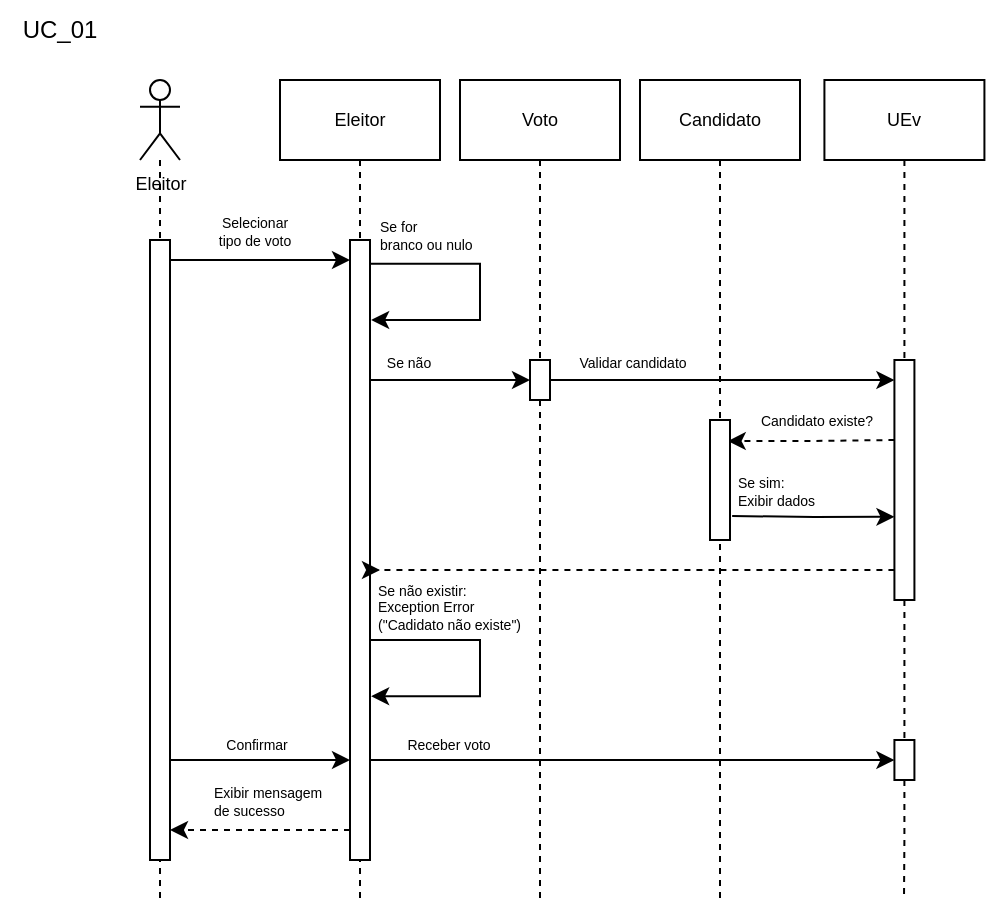 <mxfile version="28.2.8">
  <diagram name="Página-1" id="TmtqT-8mbexbhlbY3YPu">
    <mxGraphModel dx="983" dy="536" grid="1" gridSize="10" guides="1" tooltips="1" connect="1" arrows="1" fold="1" page="1" pageScale="1" pageWidth="827" pageHeight="1169" math="0" shadow="0">
      <root>
        <mxCell id="0" />
        <mxCell id="1" parent="0" />
        <mxCell id="fqWVMnZXrcxKra8IxSqk-1" style="edgeStyle=orthogonalEdgeStyle;rounded=0;orthogonalLoop=1;jettySize=auto;html=1;endArrow=none;endFill=0;dashed=1;fontSize=9;" edge="1" parent="1" source="fqWVMnZXrcxKra8IxSqk-2">
          <mxGeometry relative="1" as="geometry">
            <mxPoint x="80" y="450" as="targetPoint" />
          </mxGeometry>
        </mxCell>
        <mxCell id="fqWVMnZXrcxKra8IxSqk-2" value="Eleitor" style="shape=umlActor;verticalLabelPosition=bottom;verticalAlign=top;html=1;outlineConnect=0;fontSize=9;" vertex="1" parent="1">
          <mxGeometry x="70" y="40" width="20" height="40" as="geometry" />
        </mxCell>
        <mxCell id="fqWVMnZXrcxKra8IxSqk-3" style="edgeStyle=orthogonalEdgeStyle;rounded=0;orthogonalLoop=1;jettySize=auto;html=1;entryX=0;entryY=0.5;entryDx=0;entryDy=0;fontSize=7;" edge="1" parent="1">
          <mxGeometry relative="1" as="geometry">
            <mxPoint x="85" y="130" as="sourcePoint" />
            <mxPoint x="175" y="130" as="targetPoint" />
          </mxGeometry>
        </mxCell>
        <mxCell id="fqWVMnZXrcxKra8IxSqk-48" style="edgeStyle=orthogonalEdgeStyle;rounded=0;orthogonalLoop=1;jettySize=auto;html=1;entryX=0;entryY=0.5;entryDx=0;entryDy=0;" edge="1" parent="1">
          <mxGeometry relative="1" as="geometry">
            <mxPoint x="85" y="380.0" as="sourcePoint" />
            <mxPoint x="175" y="380.0" as="targetPoint" />
          </mxGeometry>
        </mxCell>
        <mxCell id="fqWVMnZXrcxKra8IxSqk-4" value="" style="rounded=0;whiteSpace=wrap;html=1;fontSize=7;" vertex="1" parent="1">
          <mxGeometry x="75" y="120" width="10" height="310" as="geometry" />
        </mxCell>
        <mxCell id="fqWVMnZXrcxKra8IxSqk-5" style="edgeStyle=orthogonalEdgeStyle;rounded=0;orthogonalLoop=1;jettySize=auto;html=1;dashed=1;endArrow=none;endFill=0;fontSize=9;" edge="1" parent="1" source="fqWVMnZXrcxKra8IxSqk-6">
          <mxGeometry relative="1" as="geometry">
            <mxPoint x="180" y="450" as="targetPoint" />
          </mxGeometry>
        </mxCell>
        <mxCell id="fqWVMnZXrcxKra8IxSqk-6" value="Eleitor" style="rounded=0;whiteSpace=wrap;html=1;fontSize=9;" vertex="1" parent="1">
          <mxGeometry x="140" y="40" width="80" height="40" as="geometry" />
        </mxCell>
        <mxCell id="fqWVMnZXrcxKra8IxSqk-7" style="edgeStyle=orthogonalEdgeStyle;rounded=0;orthogonalLoop=1;jettySize=auto;html=1;dashed=1;endArrow=none;endFill=0;fontSize=7;" edge="1" parent="1" source="fqWVMnZXrcxKra8IxSqk-49">
          <mxGeometry relative="1" as="geometry">
            <mxPoint x="452" y="450" as="targetPoint" />
            <Array as="points" />
          </mxGeometry>
        </mxCell>
        <mxCell id="fqWVMnZXrcxKra8IxSqk-8" value="UEv" style="rounded=0;whiteSpace=wrap;html=1;fontSize=9;" vertex="1" parent="1">
          <mxGeometry x="412.21" y="40" width="80" height="40" as="geometry" />
        </mxCell>
        <mxCell id="fqWVMnZXrcxKra8IxSqk-31" style="edgeStyle=orthogonalEdgeStyle;rounded=0;orthogonalLoop=1;jettySize=auto;html=1;entryX=0;entryY=0.5;entryDx=0;entryDy=0;fontSize=7;" edge="1" parent="1">
          <mxGeometry relative="1" as="geometry">
            <mxPoint x="185" y="190" as="sourcePoint" />
            <mxPoint x="265" y="190" as="targetPoint" />
          </mxGeometry>
        </mxCell>
        <mxCell id="fqWVMnZXrcxKra8IxSqk-51" style="edgeStyle=orthogonalEdgeStyle;rounded=0;orthogonalLoop=1;jettySize=auto;html=1;entryX=0;entryY=0.5;entryDx=0;entryDy=0;" edge="1" parent="1" source="fqWVMnZXrcxKra8IxSqk-13" target="fqWVMnZXrcxKra8IxSqk-49">
          <mxGeometry relative="1" as="geometry">
            <Array as="points">
              <mxPoint x="447" y="380" />
            </Array>
          </mxGeometry>
        </mxCell>
        <mxCell id="fqWVMnZXrcxKra8IxSqk-55" style="edgeStyle=orthogonalEdgeStyle;rounded=0;orthogonalLoop=1;jettySize=auto;html=1;entryX=1;entryY=0.5;entryDx=0;entryDy=0;dashed=1;" edge="1" parent="1">
          <mxGeometry relative="1" as="geometry">
            <mxPoint x="175" y="415.0" as="sourcePoint" />
            <mxPoint x="85" y="415.0" as="targetPoint" />
          </mxGeometry>
        </mxCell>
        <mxCell id="fqWVMnZXrcxKra8IxSqk-13" value="" style="rounded=0;whiteSpace=wrap;html=1;fontSize=7;" vertex="1" parent="1">
          <mxGeometry x="175" y="120" width="10" height="310" as="geometry" />
        </mxCell>
        <mxCell id="fqWVMnZXrcxKra8IxSqk-17" style="edgeStyle=orthogonalEdgeStyle;rounded=0;orthogonalLoop=1;jettySize=auto;html=1;entryX=1.057;entryY=0.617;entryDx=0;entryDy=0;entryPerimeter=0;fontSize=7;" edge="1" parent="1">
          <mxGeometry relative="1" as="geometry">
            <mxPoint x="185" y="131.89" as="sourcePoint" />
            <mxPoint x="185.57" y="159.97" as="targetPoint" />
            <Array as="points">
              <mxPoint x="240" y="131.89" />
              <mxPoint x="240" y="159.89" />
            </Array>
          </mxGeometry>
        </mxCell>
        <mxCell id="fqWVMnZXrcxKra8IxSqk-21" value="UC_01" style="text;html=1;whiteSpace=wrap;strokeColor=none;fillColor=none;align=center;verticalAlign=middle;rounded=0;" vertex="1" parent="1">
          <mxGeometry width="60" height="30" as="geometry" />
        </mxCell>
        <mxCell id="fqWVMnZXrcxKra8IxSqk-24" style="edgeStyle=orthogonalEdgeStyle;rounded=0;orthogonalLoop=1;jettySize=auto;html=1;dashed=1;endArrow=none;endFill=0;fontSize=7;" edge="1" parent="1" source="fqWVMnZXrcxKra8IxSqk-28">
          <mxGeometry relative="1" as="geometry">
            <mxPoint x="270" y="450" as="targetPoint" />
          </mxGeometry>
        </mxCell>
        <mxCell id="fqWVMnZXrcxKra8IxSqk-22" value="Voto" style="rounded=0;whiteSpace=wrap;html=1;fontSize=9;" vertex="1" parent="1">
          <mxGeometry x="230" y="40" width="80" height="40" as="geometry" />
        </mxCell>
        <mxCell id="fqWVMnZXrcxKra8IxSqk-25" style="edgeStyle=orthogonalEdgeStyle;rounded=0;orthogonalLoop=1;jettySize=auto;html=1;dashed=1;endArrow=none;endFill=0;fontSize=7;" edge="1" parent="1">
          <mxGeometry relative="1" as="geometry">
            <mxPoint x="360" y="450" as="targetPoint" />
            <mxPoint x="360" y="260" as="sourcePoint" />
          </mxGeometry>
        </mxCell>
        <mxCell id="fqWVMnZXrcxKra8IxSqk-23" value="Candidato" style="rounded=0;whiteSpace=wrap;html=1;fontSize=9;" vertex="1" parent="1">
          <mxGeometry x="320" y="40" width="80" height="40" as="geometry" />
        </mxCell>
        <mxCell id="fqWVMnZXrcxKra8IxSqk-26" value="Selecionar&lt;div&gt;tipo de voto&lt;/div&gt;" style="edgeLabel;html=1;align=center;verticalAlign=middle;resizable=0;points=[];fontSize=7;" vertex="1" connectable="0" parent="1">
          <mxGeometry x="126" y="118" as="geometry">
            <mxPoint x="1" y="-2" as="offset" />
          </mxGeometry>
        </mxCell>
        <mxCell id="fqWVMnZXrcxKra8IxSqk-27" value="Se for&lt;div&gt;branco ou nulo&lt;/div&gt;" style="edgeLabel;html=1;align=left;verticalAlign=middle;resizable=0;points=[];fontSize=7;" vertex="1" connectable="0" parent="1">
          <mxGeometry x="187" y="120" as="geometry">
            <mxPoint x="1" y="-2" as="offset" />
          </mxGeometry>
        </mxCell>
        <mxCell id="fqWVMnZXrcxKra8IxSqk-29" value="" style="edgeStyle=orthogonalEdgeStyle;rounded=0;orthogonalLoop=1;jettySize=auto;html=1;dashed=1;endArrow=none;endFill=0;" edge="1" parent="1" source="fqWVMnZXrcxKra8IxSqk-22" target="fqWVMnZXrcxKra8IxSqk-28">
          <mxGeometry relative="1" as="geometry">
            <mxPoint x="270" y="310" as="targetPoint" />
            <mxPoint x="270" y="80" as="sourcePoint" />
          </mxGeometry>
        </mxCell>
        <mxCell id="fqWVMnZXrcxKra8IxSqk-35" style="edgeStyle=orthogonalEdgeStyle;rounded=0;orthogonalLoop=1;jettySize=auto;html=1;entryX=0;entryY=0.5;entryDx=0;entryDy=0;fontSize=7;" edge="1" parent="1">
          <mxGeometry relative="1" as="geometry">
            <mxPoint x="275" y="190" as="sourcePoint" />
            <mxPoint x="447.21" y="190" as="targetPoint" />
          </mxGeometry>
        </mxCell>
        <mxCell id="fqWVMnZXrcxKra8IxSqk-28" value="" style="rounded=0;whiteSpace=wrap;html=1;fontSize=7;" vertex="1" parent="1">
          <mxGeometry x="265" y="180" width="10" height="20" as="geometry" />
        </mxCell>
        <mxCell id="fqWVMnZXrcxKra8IxSqk-32" value="Se não" style="edgeLabel;html=1;align=center;verticalAlign=middle;resizable=0;points=[];fontSize=7;" vertex="1" connectable="0" parent="1">
          <mxGeometry x="203" y="184" as="geometry">
            <mxPoint x="1" y="-2" as="offset" />
          </mxGeometry>
        </mxCell>
        <mxCell id="fqWVMnZXrcxKra8IxSqk-34" value="" style="edgeStyle=orthogonalEdgeStyle;rounded=0;orthogonalLoop=1;jettySize=auto;html=1;dashed=1;endArrow=none;endFill=0;fontSize=9;" edge="1" parent="1" source="fqWVMnZXrcxKra8IxSqk-8" target="fqWVMnZXrcxKra8IxSqk-14">
          <mxGeometry relative="1" as="geometry">
            <mxPoint x="453.68" y="310" as="targetPoint" />
            <Array as="points" />
            <mxPoint x="452" y="80" as="sourcePoint" />
          </mxGeometry>
        </mxCell>
        <mxCell id="fqWVMnZXrcxKra8IxSqk-45" style="edgeStyle=orthogonalEdgeStyle;rounded=0;orthogonalLoop=1;jettySize=auto;html=1;dashed=1;fontSize=7;" edge="1" parent="1">
          <mxGeometry relative="1" as="geometry">
            <mxPoint x="447.21" y="285" as="sourcePoint" />
            <mxPoint x="190" y="285" as="targetPoint" />
            <Array as="points">
              <mxPoint x="185" y="285" />
            </Array>
          </mxGeometry>
        </mxCell>
        <mxCell id="fqWVMnZXrcxKra8IxSqk-14" value="" style="rounded=0;whiteSpace=wrap;html=1;fontSize=7;" vertex="1" parent="1">
          <mxGeometry x="447.21" y="180" width="10" height="120" as="geometry" />
        </mxCell>
        <mxCell id="fqWVMnZXrcxKra8IxSqk-36" value="Validar candidato" style="edgeLabel;html=1;align=center;verticalAlign=middle;resizable=0;points=[];fontSize=7;" vertex="1" connectable="0" parent="1">
          <mxGeometry x="296" y="186" as="geometry">
            <mxPoint x="20" y="-4" as="offset" />
          </mxGeometry>
        </mxCell>
        <mxCell id="fqWVMnZXrcxKra8IxSqk-38" style="edgeStyle=orthogonalEdgeStyle;rounded=0;orthogonalLoop=1;jettySize=auto;html=1;entryX=0.886;entryY=0.111;entryDx=0;entryDy=0;entryPerimeter=0;dashed=1;fontSize=7;" edge="1" parent="1">
          <mxGeometry relative="1" as="geometry">
            <mxPoint x="447.21" y="220" as="sourcePoint" />
            <mxPoint x="363.86" y="220.55" as="targetPoint" />
          </mxGeometry>
        </mxCell>
        <mxCell id="fqWVMnZXrcxKra8IxSqk-39" value="Candidato existe?" style="edgeLabel;html=1;align=center;verticalAlign=middle;resizable=0;points=[];fontSize=7;" vertex="1" connectable="0" parent="1">
          <mxGeometry x="388" y="215" as="geometry">
            <mxPoint x="20" y="-4" as="offset" />
          </mxGeometry>
        </mxCell>
        <mxCell id="fqWVMnZXrcxKra8IxSqk-40" value="" style="edgeStyle=orthogonalEdgeStyle;rounded=0;orthogonalLoop=1;jettySize=auto;html=1;dashed=1;endArrow=none;endFill=0;" edge="1" parent="1" source="fqWVMnZXrcxKra8IxSqk-23" target="fqWVMnZXrcxKra8IxSqk-30">
          <mxGeometry relative="1" as="geometry">
            <mxPoint x="360" y="310" as="targetPoint" />
            <mxPoint x="360" y="80" as="sourcePoint" />
          </mxGeometry>
        </mxCell>
        <mxCell id="fqWVMnZXrcxKra8IxSqk-30" value="" style="rounded=0;whiteSpace=wrap;html=1;fontSize=7;" vertex="1" parent="1">
          <mxGeometry x="355" y="210" width="10" height="60" as="geometry" />
        </mxCell>
        <mxCell id="fqWVMnZXrcxKra8IxSqk-41" style="edgeStyle=orthogonalEdgeStyle;rounded=0;orthogonalLoop=1;jettySize=auto;html=1;entryX=-0.107;entryY=0.462;entryDx=0;entryDy=0;entryPerimeter=0;fontSize=7;" edge="1" parent="1">
          <mxGeometry relative="1" as="geometry">
            <mxPoint x="366.07" y="257.999" as="sourcePoint" />
            <mxPoint x="447.21" y="258.41" as="targetPoint" />
          </mxGeometry>
        </mxCell>
        <mxCell id="fqWVMnZXrcxKra8IxSqk-42" value="Se sim:&lt;div&gt;Exibir dados&lt;/div&gt;" style="edgeLabel;html=1;align=left;verticalAlign=middle;resizable=0;points=[];fontSize=7;" vertex="1" connectable="0" parent="1">
          <mxGeometry x="347.07" y="250" as="geometry">
            <mxPoint x="20" y="-4" as="offset" />
          </mxGeometry>
        </mxCell>
        <mxCell id="fqWVMnZXrcxKra8IxSqk-46" style="edgeStyle=orthogonalEdgeStyle;rounded=0;orthogonalLoop=1;jettySize=auto;html=1;entryX=1.057;entryY=0.617;entryDx=0;entryDy=0;entryPerimeter=0;fontSize=7;" edge="1" parent="1">
          <mxGeometry relative="1" as="geometry">
            <mxPoint x="185" y="320" as="sourcePoint" />
            <mxPoint x="185.57" y="348.08" as="targetPoint" />
            <Array as="points">
              <mxPoint x="240" y="320" />
              <mxPoint x="240" y="348" />
            </Array>
          </mxGeometry>
        </mxCell>
        <mxCell id="fqWVMnZXrcxKra8IxSqk-47" value="Se não existir:&lt;div&gt;Exception Error&lt;/div&gt;&lt;div&gt;(&quot;Cadidato não existe&quot;)&lt;/div&gt;" style="edgeLabel;html=1;align=left;verticalAlign=middle;resizable=0;points=[];fontSize=7;" vertex="1" connectable="0" parent="1">
          <mxGeometry x="186" y="306" as="geometry">
            <mxPoint x="1" y="-2" as="offset" />
          </mxGeometry>
        </mxCell>
        <mxCell id="fqWVMnZXrcxKra8IxSqk-50" value="" style="edgeStyle=orthogonalEdgeStyle;rounded=0;orthogonalLoop=1;jettySize=auto;html=1;dashed=1;endArrow=none;endFill=0;fontSize=7;" edge="1" parent="1" source="fqWVMnZXrcxKra8IxSqk-14" target="fqWVMnZXrcxKra8IxSqk-49">
          <mxGeometry relative="1" as="geometry">
            <mxPoint x="452" y="480" as="targetPoint" />
            <Array as="points" />
            <mxPoint x="452" y="300" as="sourcePoint" />
          </mxGeometry>
        </mxCell>
        <mxCell id="fqWVMnZXrcxKra8IxSqk-49" value="" style="rounded=0;whiteSpace=wrap;html=1;fontSize=7;" vertex="1" parent="1">
          <mxGeometry x="447.21" y="370" width="10" height="20" as="geometry" />
        </mxCell>
        <mxCell id="fqWVMnZXrcxKra8IxSqk-53" value="Confirmar" style="edgeLabel;html=1;align=center;verticalAlign=middle;resizable=0;points=[];fontSize=7;" vertex="1" connectable="0" parent="1">
          <mxGeometry x="108" y="377" as="geometry">
            <mxPoint x="20" y="-4" as="offset" />
          </mxGeometry>
        </mxCell>
        <mxCell id="fqWVMnZXrcxKra8IxSqk-54" value="Receber voto" style="edgeLabel;html=1;align=center;verticalAlign=middle;resizable=0;points=[];fontSize=7;" vertex="1" connectable="0" parent="1">
          <mxGeometry x="204" y="377" as="geometry">
            <mxPoint x="20" y="-4" as="offset" />
          </mxGeometry>
        </mxCell>
        <mxCell id="fqWVMnZXrcxKra8IxSqk-56" value="Exibir mensagem&lt;div&gt;de sucesso&lt;/div&gt;" style="edgeLabel;html=1;align=left;verticalAlign=middle;resizable=0;points=[];fontSize=7;" vertex="1" connectable="0" parent="1">
          <mxGeometry x="85" y="405" as="geometry">
            <mxPoint x="20" y="-4" as="offset" />
          </mxGeometry>
        </mxCell>
      </root>
    </mxGraphModel>
  </diagram>
</mxfile>
